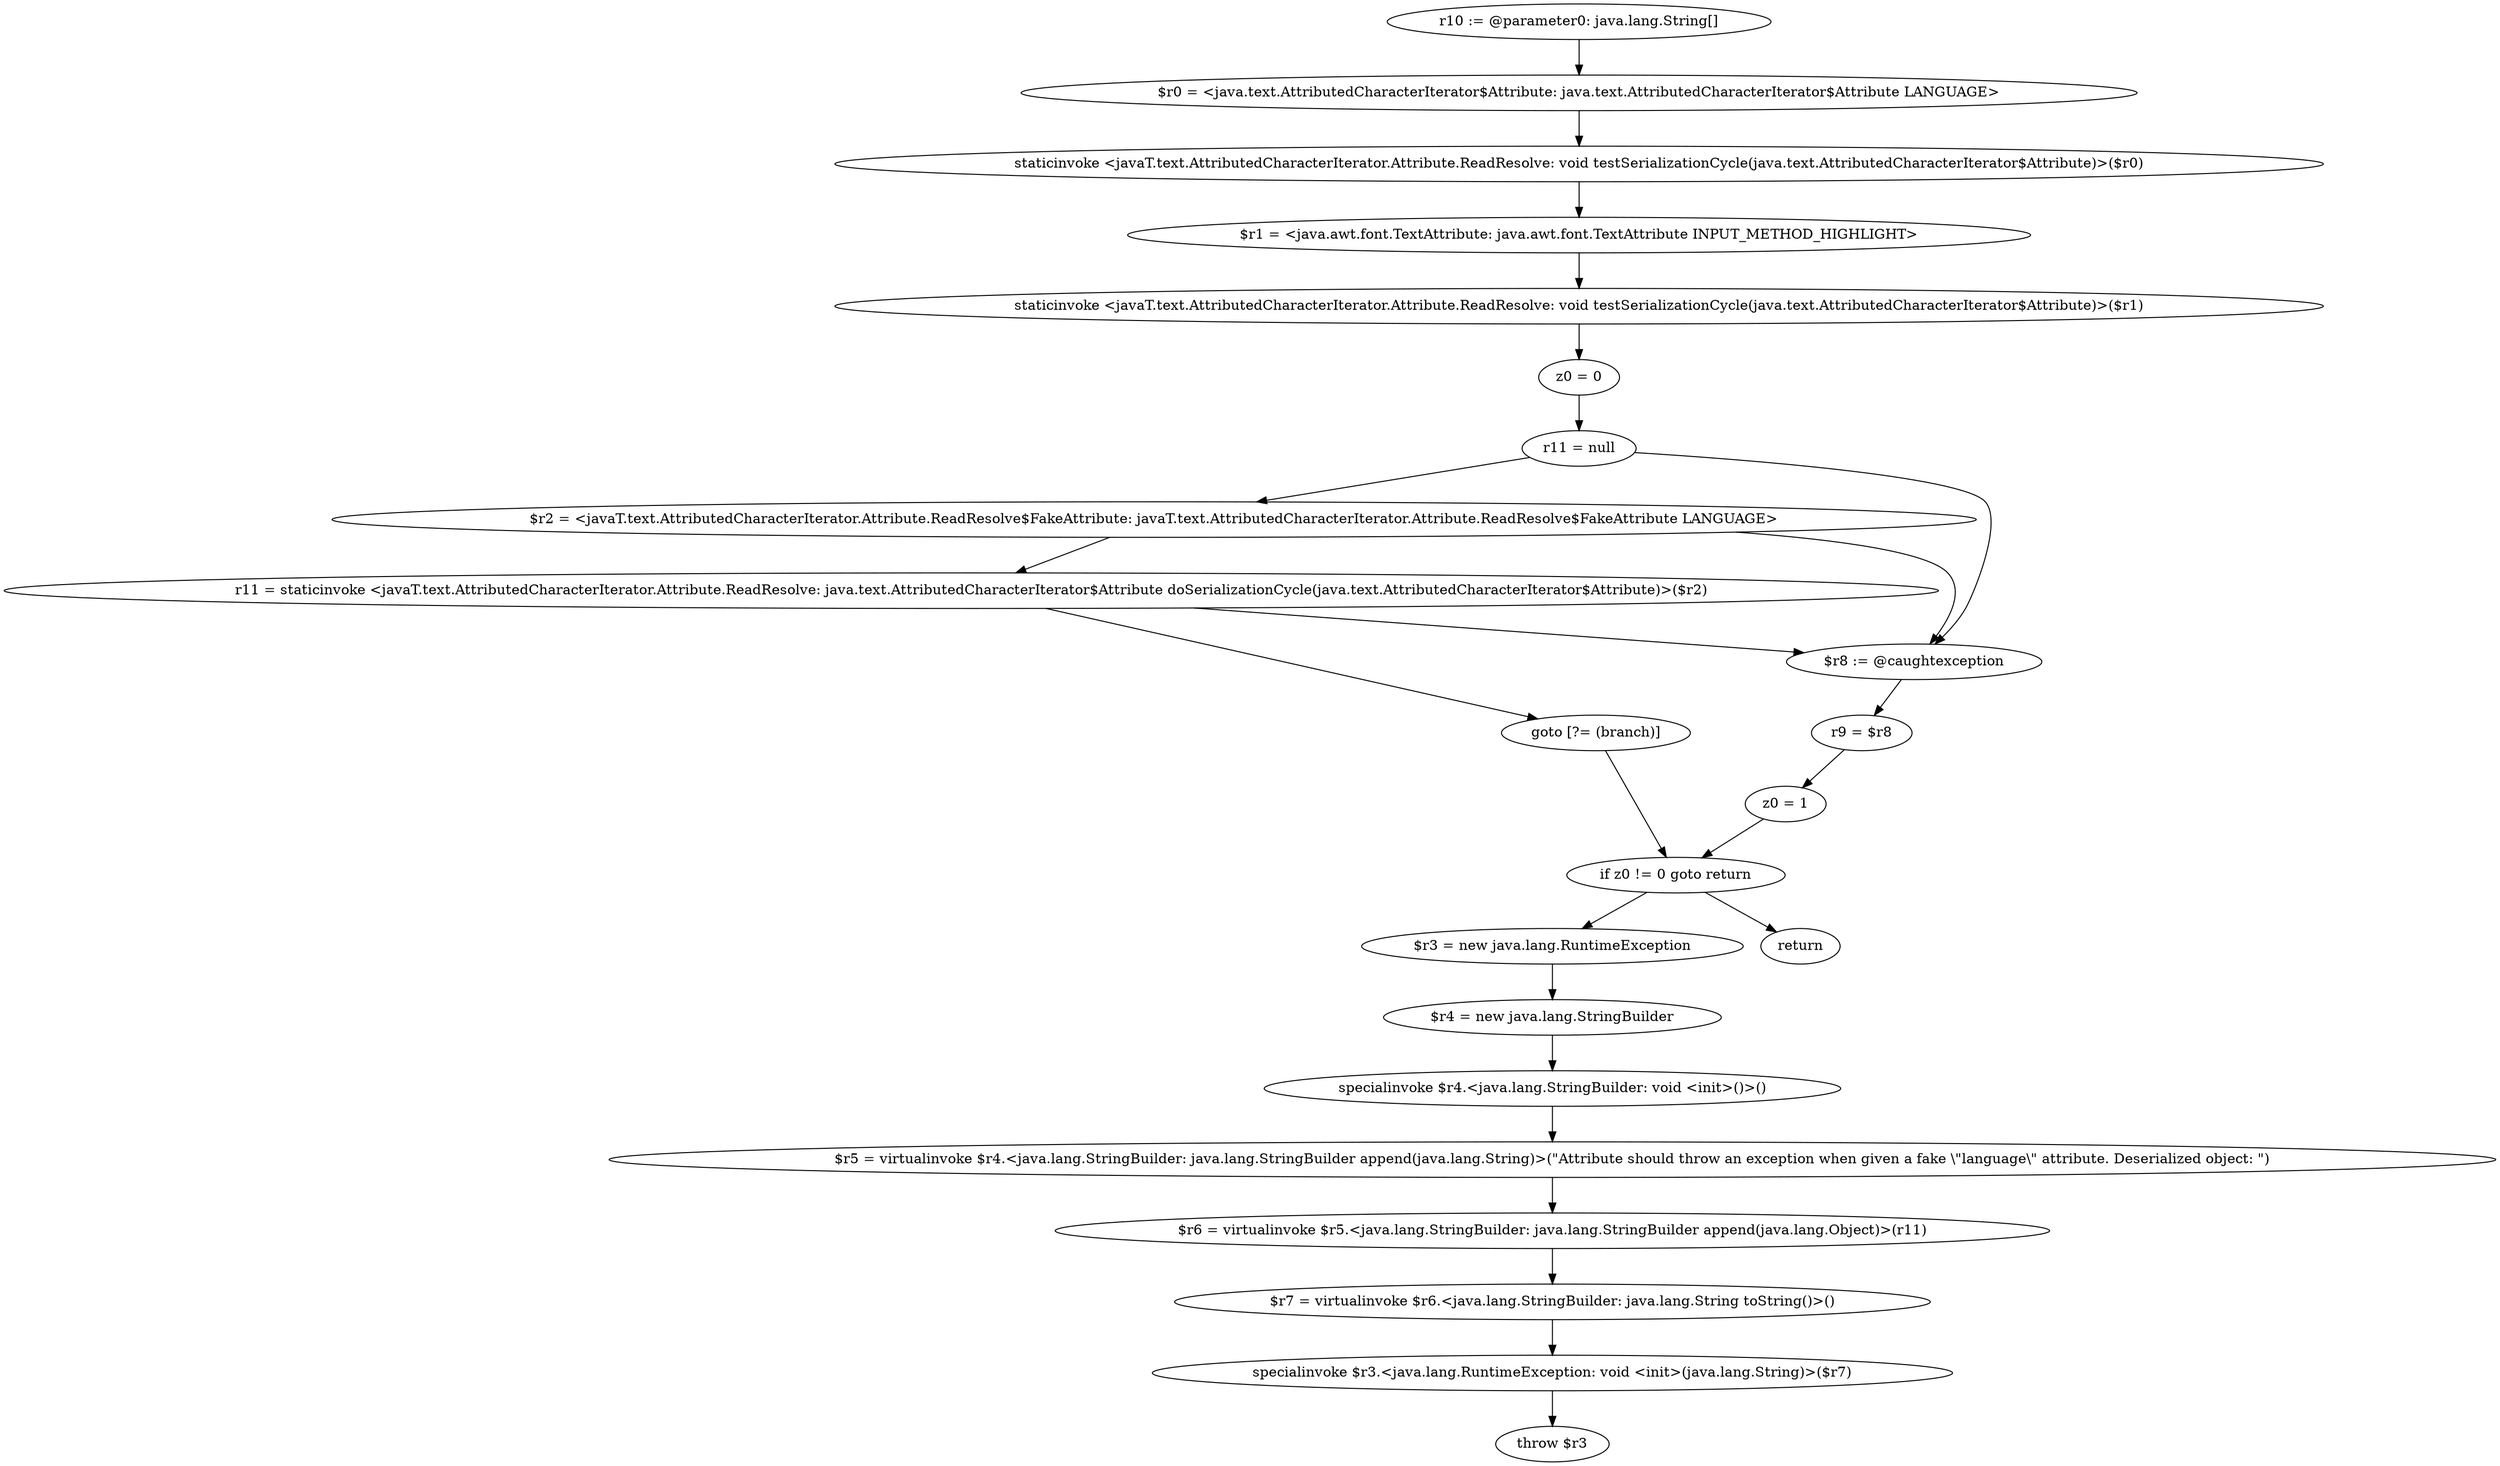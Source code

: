 digraph "unitGraph" {
    "r10 := @parameter0: java.lang.String[]"
    "$r0 = <java.text.AttributedCharacterIterator$Attribute: java.text.AttributedCharacterIterator$Attribute LANGUAGE>"
    "staticinvoke <javaT.text.AttributedCharacterIterator.Attribute.ReadResolve: void testSerializationCycle(java.text.AttributedCharacterIterator$Attribute)>($r0)"
    "$r1 = <java.awt.font.TextAttribute: java.awt.font.TextAttribute INPUT_METHOD_HIGHLIGHT>"
    "staticinvoke <javaT.text.AttributedCharacterIterator.Attribute.ReadResolve: void testSerializationCycle(java.text.AttributedCharacterIterator$Attribute)>($r1)"
    "z0 = 0"
    "r11 = null"
    "$r2 = <javaT.text.AttributedCharacterIterator.Attribute.ReadResolve$FakeAttribute: javaT.text.AttributedCharacterIterator.Attribute.ReadResolve$FakeAttribute LANGUAGE>"
    "r11 = staticinvoke <javaT.text.AttributedCharacterIterator.Attribute.ReadResolve: java.text.AttributedCharacterIterator$Attribute doSerializationCycle(java.text.AttributedCharacterIterator$Attribute)>($r2)"
    "goto [?= (branch)]"
    "$r8 := @caughtexception"
    "r9 = $r8"
    "z0 = 1"
    "if z0 != 0 goto return"
    "$r3 = new java.lang.RuntimeException"
    "$r4 = new java.lang.StringBuilder"
    "specialinvoke $r4.<java.lang.StringBuilder: void <init>()>()"
    "$r5 = virtualinvoke $r4.<java.lang.StringBuilder: java.lang.StringBuilder append(java.lang.String)>(\"Attribute should throw an exception when given a fake \\\"language\\\" attribute. Deserialized object: \")"
    "$r6 = virtualinvoke $r5.<java.lang.StringBuilder: java.lang.StringBuilder append(java.lang.Object)>(r11)"
    "$r7 = virtualinvoke $r6.<java.lang.StringBuilder: java.lang.String toString()>()"
    "specialinvoke $r3.<java.lang.RuntimeException: void <init>(java.lang.String)>($r7)"
    "throw $r3"
    "return"
    "r10 := @parameter0: java.lang.String[]"->"$r0 = <java.text.AttributedCharacterIterator$Attribute: java.text.AttributedCharacterIterator$Attribute LANGUAGE>";
    "$r0 = <java.text.AttributedCharacterIterator$Attribute: java.text.AttributedCharacterIterator$Attribute LANGUAGE>"->"staticinvoke <javaT.text.AttributedCharacterIterator.Attribute.ReadResolve: void testSerializationCycle(java.text.AttributedCharacterIterator$Attribute)>($r0)";
    "staticinvoke <javaT.text.AttributedCharacterIterator.Attribute.ReadResolve: void testSerializationCycle(java.text.AttributedCharacterIterator$Attribute)>($r0)"->"$r1 = <java.awt.font.TextAttribute: java.awt.font.TextAttribute INPUT_METHOD_HIGHLIGHT>";
    "$r1 = <java.awt.font.TextAttribute: java.awt.font.TextAttribute INPUT_METHOD_HIGHLIGHT>"->"staticinvoke <javaT.text.AttributedCharacterIterator.Attribute.ReadResolve: void testSerializationCycle(java.text.AttributedCharacterIterator$Attribute)>($r1)";
    "staticinvoke <javaT.text.AttributedCharacterIterator.Attribute.ReadResolve: void testSerializationCycle(java.text.AttributedCharacterIterator$Attribute)>($r1)"->"z0 = 0";
    "z0 = 0"->"r11 = null";
    "r11 = null"->"$r2 = <javaT.text.AttributedCharacterIterator.Attribute.ReadResolve$FakeAttribute: javaT.text.AttributedCharacterIterator.Attribute.ReadResolve$FakeAttribute LANGUAGE>";
    "r11 = null"->"$r8 := @caughtexception";
    "$r2 = <javaT.text.AttributedCharacterIterator.Attribute.ReadResolve$FakeAttribute: javaT.text.AttributedCharacterIterator.Attribute.ReadResolve$FakeAttribute LANGUAGE>"->"r11 = staticinvoke <javaT.text.AttributedCharacterIterator.Attribute.ReadResolve: java.text.AttributedCharacterIterator$Attribute doSerializationCycle(java.text.AttributedCharacterIterator$Attribute)>($r2)";
    "$r2 = <javaT.text.AttributedCharacterIterator.Attribute.ReadResolve$FakeAttribute: javaT.text.AttributedCharacterIterator.Attribute.ReadResolve$FakeAttribute LANGUAGE>"->"$r8 := @caughtexception";
    "r11 = staticinvoke <javaT.text.AttributedCharacterIterator.Attribute.ReadResolve: java.text.AttributedCharacterIterator$Attribute doSerializationCycle(java.text.AttributedCharacterIterator$Attribute)>($r2)"->"goto [?= (branch)]";
    "r11 = staticinvoke <javaT.text.AttributedCharacterIterator.Attribute.ReadResolve: java.text.AttributedCharacterIterator$Attribute doSerializationCycle(java.text.AttributedCharacterIterator$Attribute)>($r2)"->"$r8 := @caughtexception";
    "goto [?= (branch)]"->"if z0 != 0 goto return";
    "$r8 := @caughtexception"->"r9 = $r8";
    "r9 = $r8"->"z0 = 1";
    "z0 = 1"->"if z0 != 0 goto return";
    "if z0 != 0 goto return"->"$r3 = new java.lang.RuntimeException";
    "if z0 != 0 goto return"->"return";
    "$r3 = new java.lang.RuntimeException"->"$r4 = new java.lang.StringBuilder";
    "$r4 = new java.lang.StringBuilder"->"specialinvoke $r4.<java.lang.StringBuilder: void <init>()>()";
    "specialinvoke $r4.<java.lang.StringBuilder: void <init>()>()"->"$r5 = virtualinvoke $r4.<java.lang.StringBuilder: java.lang.StringBuilder append(java.lang.String)>(\"Attribute should throw an exception when given a fake \\\"language\\\" attribute. Deserialized object: \")";
    "$r5 = virtualinvoke $r4.<java.lang.StringBuilder: java.lang.StringBuilder append(java.lang.String)>(\"Attribute should throw an exception when given a fake \\\"language\\\" attribute. Deserialized object: \")"->"$r6 = virtualinvoke $r5.<java.lang.StringBuilder: java.lang.StringBuilder append(java.lang.Object)>(r11)";
    "$r6 = virtualinvoke $r5.<java.lang.StringBuilder: java.lang.StringBuilder append(java.lang.Object)>(r11)"->"$r7 = virtualinvoke $r6.<java.lang.StringBuilder: java.lang.String toString()>()";
    "$r7 = virtualinvoke $r6.<java.lang.StringBuilder: java.lang.String toString()>()"->"specialinvoke $r3.<java.lang.RuntimeException: void <init>(java.lang.String)>($r7)";
    "specialinvoke $r3.<java.lang.RuntimeException: void <init>(java.lang.String)>($r7)"->"throw $r3";
}
